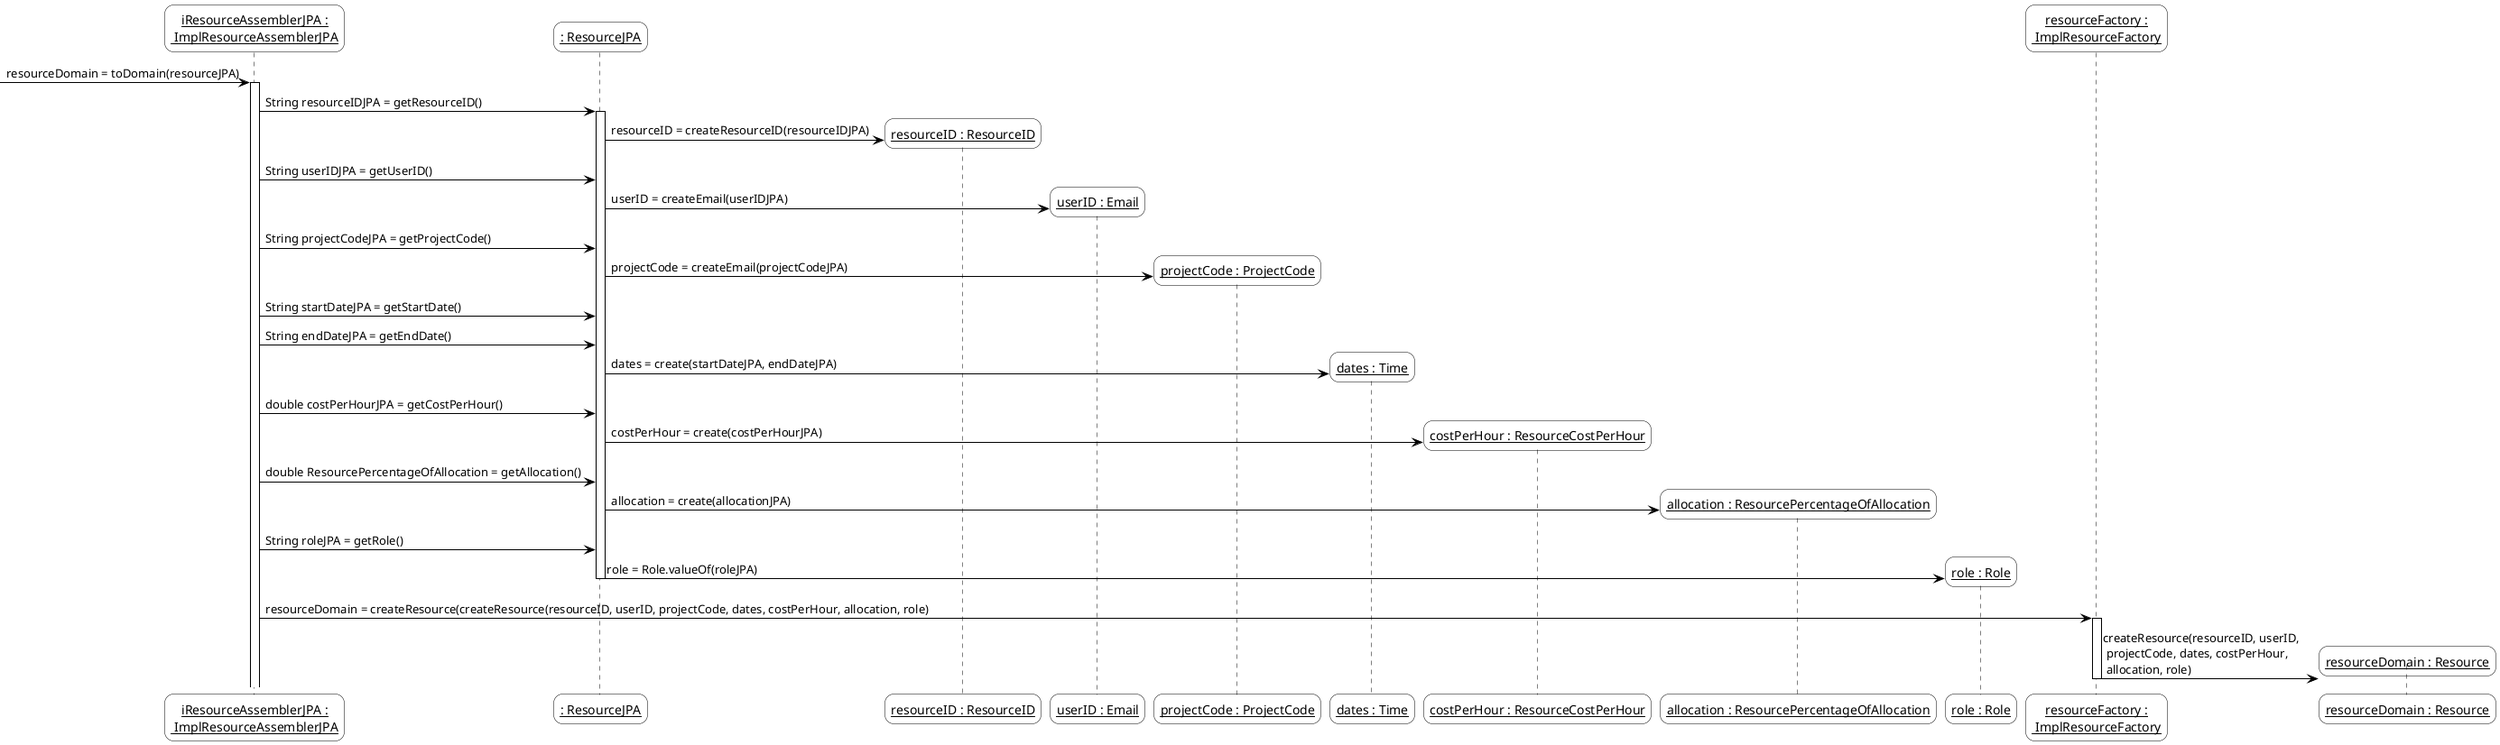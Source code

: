 @startuml
'https://plantuml.com/sequence-diagram
skinparam roundcorner 20
skinparam maxmessagesize 0
skinparam sequenceParticipant underline
skinparam sequenceMessageAlign left
skinparam sequence {
ArrowColor black
ActorBorderColor #black
LifeLineBorderColor black
LifeLineBackgroundColor white
ParticipantBorderColor black
ParticipantBackgroundColor #transparent
ParticipantFontName Aapex
ParticipantFontSize 14
ParticipantFontColor black
ActorBackgroundColor #transparent
ActorFontColor black
ActorFontSize 14
ActorFontName Aapex
}
participant "iResourceAssemblerJPA :\n ImplResourceAssemblerJPA" as resourceAssemblerJPA

/'
participant ": ImplResourceFactory" as resourceFactory
'/
participant ": ResourceJPA" as rJPA

-> resourceAssemblerJPA : resourceDomain = toDomain(resourceJPA)
activate resourceAssemblerJPA
resourceAssemblerJPA -> rJPA : String resourceIDJPA = getResourceID()
create participant "resourceID : ResourceID" as resourceID
activate rJPA
rJPA -> resourceID : resourceID = createResourceID(resourceIDJPA)
resourceAssemblerJPA -> rJPA : String userIDJPA = getUserID()
create participant "userID : Email" as userID
rJPA -> userID : userID = createEmail(userIDJPA)
resourceAssemblerJPA -> rJPA : String projectCodeJPA = getProjectCode()
create participant "projectCode : ProjectCode" as projectCode
rJPA -> projectCode : projectCode = createEmail(projectCodeJPA)
resourceAssemblerJPA -> rJPA : String startDateJPA = getStartDate()
resourceAssemblerJPA -> rJPA : String endDateJPA = getEndDate()
create participant "dates : Time" as dates
rJPA -> dates : dates = create(startDateJPA, endDateJPA)
resourceAssemblerJPA -> rJPA : double costPerHourJPA = getCostPerHour()
create participant "costPerHour : ResourceCostPerHour" as costPerHour
rJPA -> costPerHour : costPerHour = create(costPerHourJPA)
resourceAssemblerJPA -> rJPA : double ResourcePercentageOfAllocation = getAllocation()

create participant "allocation : ResourcePercentageOfAllocation" as allocation
rJPA -> allocation :  allocation = create(allocationJPA)
resourceAssemblerJPA -> rJPA : String roleJPA = getRole()
create participant "role : Role" as role
rJPA -> role :  role = Role.valueOf(roleJPA)
deactivate rJPA
participant "resourceFactory :\n ImplResourceFactory" as resourceFactory
resourceAssemblerJPA -> resourceFactory ++ :  resourceDomain = createResource(createResource(resourceID, userID, projectCode, dates, costPerHour, allocation, role)
create participant "resourceDomain : Resource"
resourceFactory -> "resourceDomain : Resource"++ : createResource(resourceID, userID,\n projectCode, dates, costPerHour,\n allocation, role)
deactivate resourceFactory

@enduml